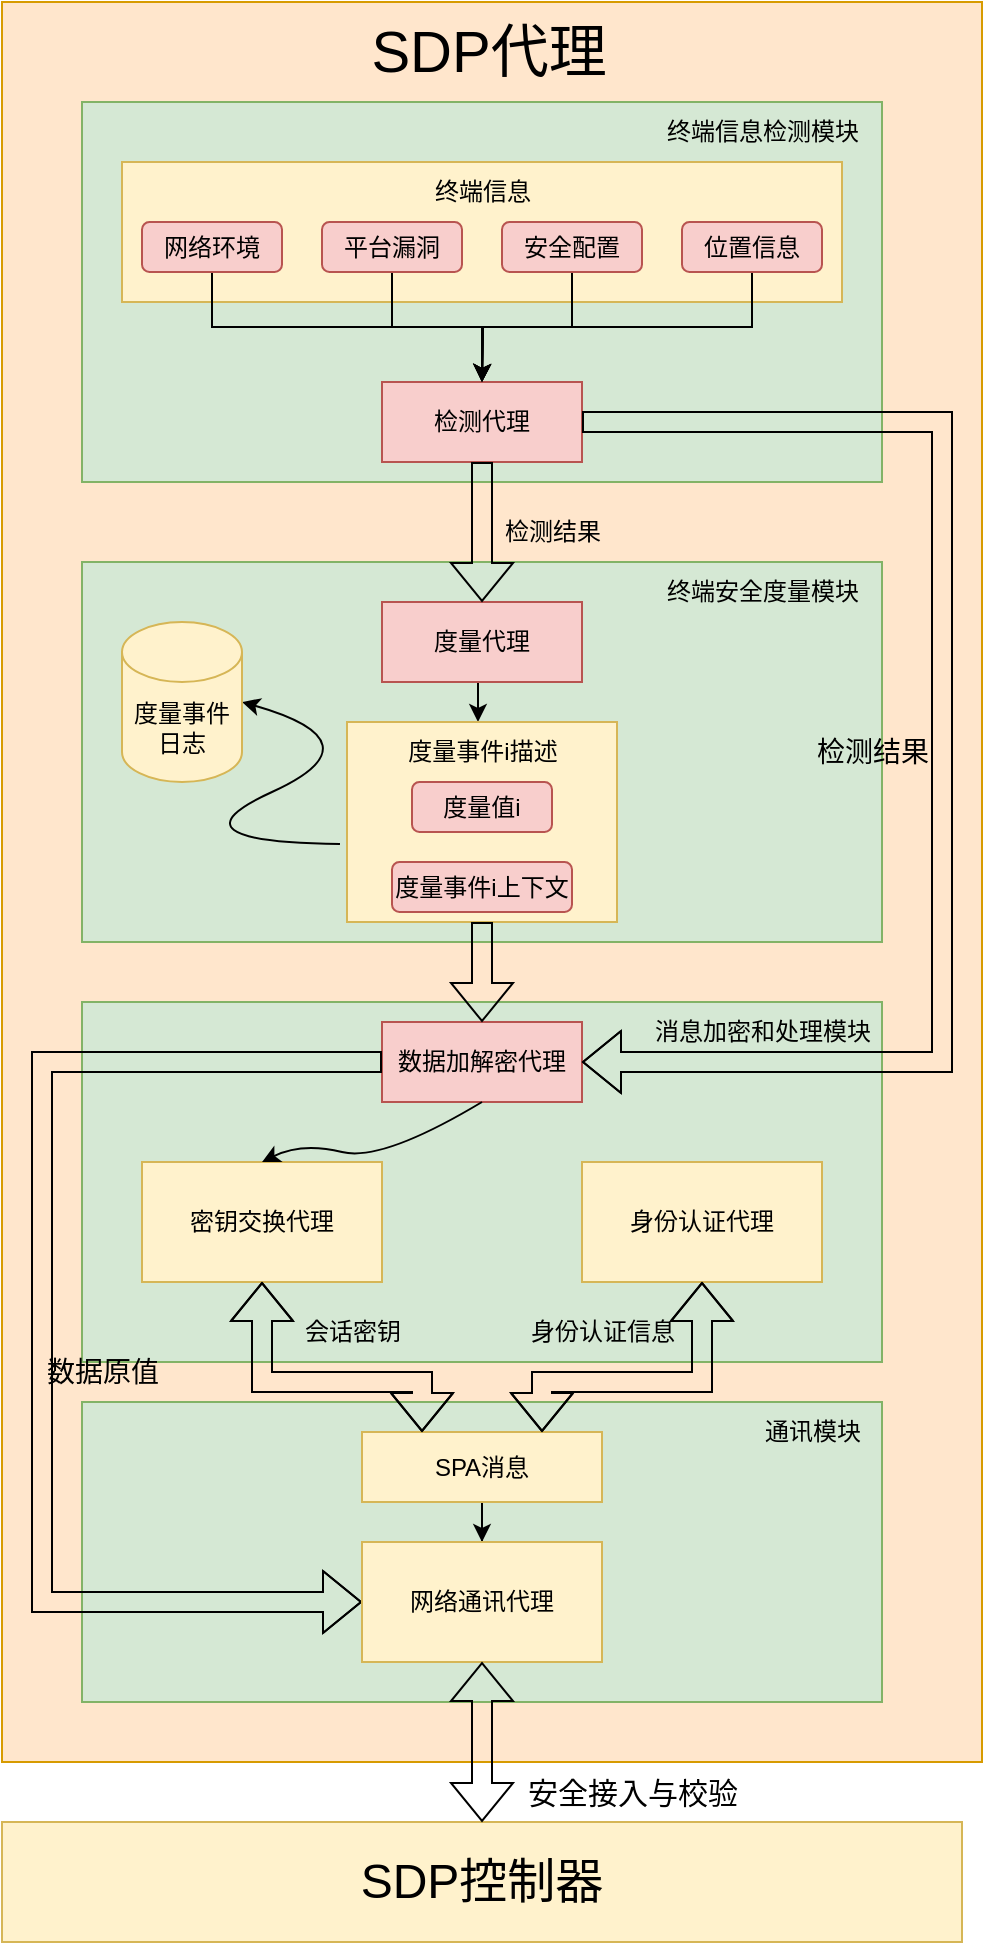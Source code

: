 <mxfile version="21.6.2" type="github">
  <diagram name="第 1 页" id="M2B1Mfkhxlj9PkfOxPC8">
    <mxGraphModel dx="2261" dy="750" grid="1" gridSize="10" guides="1" tooltips="1" connect="1" arrows="1" fold="1" page="1" pageScale="1" pageWidth="827" pageHeight="1169" math="0" shadow="0">
      <root>
        <mxCell id="0" />
        <mxCell id="1" parent="0" />
        <mxCell id="xAT8S54teUGMp5nKxKCQ-2" value="" style="rounded=0;whiteSpace=wrap;html=1;fillColor=#ffe6cc;strokeColor=#d79b00;" parent="1" vertex="1">
          <mxGeometry x="-680" y="230" width="490" height="880" as="geometry" />
        </mxCell>
        <mxCell id="xAT8S54teUGMp5nKxKCQ-3" value="" style="rounded=0;whiteSpace=wrap;html=1;fillColor=#d5e8d4;strokeColor=#82b366;" parent="1" vertex="1">
          <mxGeometry x="-640" y="280" width="400" height="190" as="geometry" />
        </mxCell>
        <mxCell id="xAT8S54teUGMp5nKxKCQ-4" value="" style="rounded=0;whiteSpace=wrap;html=1;fillColor=#fff2cc;strokeColor=#d6b656;" parent="1" vertex="1">
          <mxGeometry x="-620" y="310" width="360" height="70" as="geometry" />
        </mxCell>
        <mxCell id="xAT8S54teUGMp5nKxKCQ-5" value="检测代理" style="rounded=0;whiteSpace=wrap;html=1;fillColor=#f8cecc;strokeColor=#b85450;" parent="1" vertex="1">
          <mxGeometry x="-490" y="420" width="100" height="40" as="geometry" />
        </mxCell>
        <mxCell id="xAT8S54teUGMp5nKxKCQ-35" style="edgeStyle=orthogonalEdgeStyle;rounded=0;orthogonalLoop=1;jettySize=auto;html=1;exitX=0.5;exitY=1;exitDx=0;exitDy=0;" parent="1" source="xAT8S54teUGMp5nKxKCQ-6" edge="1">
          <mxGeometry relative="1" as="geometry">
            <mxPoint x="-440" y="420" as="targetPoint" />
          </mxGeometry>
        </mxCell>
        <mxCell id="xAT8S54teUGMp5nKxKCQ-6" value="网络环境" style="rounded=1;whiteSpace=wrap;html=1;fillColor=#f8cecc;strokeColor=#b85450;" parent="1" vertex="1">
          <mxGeometry x="-610" y="340" width="70" height="25" as="geometry" />
        </mxCell>
        <mxCell id="xAT8S54teUGMp5nKxKCQ-32" style="edgeStyle=orthogonalEdgeStyle;rounded=0;orthogonalLoop=1;jettySize=auto;html=1;exitX=0.5;exitY=1;exitDx=0;exitDy=0;entryX=0.5;entryY=0;entryDx=0;entryDy=0;" parent="1" source="xAT8S54teUGMp5nKxKCQ-8" target="xAT8S54teUGMp5nKxKCQ-5" edge="1">
          <mxGeometry relative="1" as="geometry" />
        </mxCell>
        <mxCell id="xAT8S54teUGMp5nKxKCQ-8" value="平台漏洞" style="rounded=1;whiteSpace=wrap;html=1;fillColor=#f8cecc;strokeColor=#b85450;" parent="1" vertex="1">
          <mxGeometry x="-520" y="340" width="70" height="25" as="geometry" />
        </mxCell>
        <mxCell id="xAT8S54teUGMp5nKxKCQ-33" style="edgeStyle=orthogonalEdgeStyle;rounded=0;orthogonalLoop=1;jettySize=auto;html=1;exitX=0.5;exitY=1;exitDx=0;exitDy=0;" parent="1" source="xAT8S54teUGMp5nKxKCQ-9" edge="1">
          <mxGeometry relative="1" as="geometry">
            <mxPoint x="-440" y="420" as="targetPoint" />
          </mxGeometry>
        </mxCell>
        <mxCell id="xAT8S54teUGMp5nKxKCQ-9" value="安全配置" style="rounded=1;whiteSpace=wrap;html=1;fillColor=#f8cecc;strokeColor=#b85450;" parent="1" vertex="1">
          <mxGeometry x="-430" y="340" width="70" height="25" as="geometry" />
        </mxCell>
        <mxCell id="xAT8S54teUGMp5nKxKCQ-34" style="edgeStyle=orthogonalEdgeStyle;rounded=0;orthogonalLoop=1;jettySize=auto;html=1;exitX=0.5;exitY=1;exitDx=0;exitDy=0;" parent="1" source="xAT8S54teUGMp5nKxKCQ-10" edge="1">
          <mxGeometry relative="1" as="geometry">
            <mxPoint x="-440" y="420" as="targetPoint" />
          </mxGeometry>
        </mxCell>
        <mxCell id="xAT8S54teUGMp5nKxKCQ-10" value="位置信息" style="rounded=1;whiteSpace=wrap;html=1;fillColor=#f8cecc;strokeColor=#b85450;" parent="1" vertex="1">
          <mxGeometry x="-340" y="340" width="70" height="25" as="geometry" />
        </mxCell>
        <mxCell id="xAT8S54teUGMp5nKxKCQ-12" value="终端信息" style="text;html=1;align=center;verticalAlign=middle;resizable=0;points=[];autosize=1;strokeColor=none;fillColor=none;" parent="1" vertex="1">
          <mxGeometry x="-475" y="310" width="70" height="30" as="geometry" />
        </mxCell>
        <mxCell id="xAT8S54teUGMp5nKxKCQ-15" value="终端信息检测模块" style="text;html=1;align=center;verticalAlign=middle;resizable=0;points=[];autosize=1;strokeColor=none;fillColor=none;" parent="1" vertex="1">
          <mxGeometry x="-360" y="280" width="120" height="30" as="geometry" />
        </mxCell>
        <mxCell id="xAT8S54teUGMp5nKxKCQ-16" value="" style="rounded=0;whiteSpace=wrap;html=1;fillColor=#d5e8d4;strokeColor=#82b366;" parent="1" vertex="1">
          <mxGeometry x="-640" y="510" width="400" height="190" as="geometry" />
        </mxCell>
        <mxCell id="xAT8S54teUGMp5nKxKCQ-29" style="edgeStyle=orthogonalEdgeStyle;rounded=0;orthogonalLoop=1;jettySize=auto;html=1;exitX=0.5;exitY=1;exitDx=0;exitDy=0;entryX=0.48;entryY=0;entryDx=0;entryDy=0;entryPerimeter=0;" parent="1" source="xAT8S54teUGMp5nKxKCQ-17" target="xAT8S54teUGMp5nKxKCQ-25" edge="1">
          <mxGeometry relative="1" as="geometry" />
        </mxCell>
        <mxCell id="xAT8S54teUGMp5nKxKCQ-17" value="度量代理" style="rounded=0;whiteSpace=wrap;html=1;fillColor=#f8cecc;strokeColor=#b85450;" parent="1" vertex="1">
          <mxGeometry x="-490" y="530" width="100" height="40" as="geometry" />
        </mxCell>
        <mxCell id="xAT8S54teUGMp5nKxKCQ-18" value="终端安全度量模块" style="text;html=1;align=center;verticalAlign=middle;resizable=0;points=[];autosize=1;strokeColor=none;fillColor=none;" parent="1" vertex="1">
          <mxGeometry x="-360" y="510" width="120" height="30" as="geometry" />
        </mxCell>
        <mxCell id="xAT8S54teUGMp5nKxKCQ-19" value="" style="shape=flexArrow;endArrow=classic;html=1;rounded=0;exitX=0.5;exitY=1;exitDx=0;exitDy=0;" parent="1" source="xAT8S54teUGMp5nKxKCQ-5" target="xAT8S54teUGMp5nKxKCQ-17" edge="1">
          <mxGeometry width="50" height="50" relative="1" as="geometry">
            <mxPoint x="-800" y="540" as="sourcePoint" />
            <mxPoint x="-750" y="490" as="targetPoint" />
          </mxGeometry>
        </mxCell>
        <mxCell id="xAT8S54teUGMp5nKxKCQ-21" value="检测结果" style="text;html=1;align=center;verticalAlign=middle;resizable=0;points=[];autosize=1;strokeColor=none;fillColor=none;" parent="1" vertex="1">
          <mxGeometry x="-440" y="480" width="70" height="30" as="geometry" />
        </mxCell>
        <mxCell id="xAT8S54teUGMp5nKxKCQ-22" value="" style="curved=1;endArrow=classic;html=1;rounded=0;exitX=-0.026;exitY=0.61;exitDx=0;exitDy=0;exitPerimeter=0;entryX=1;entryY=0.5;entryDx=0;entryDy=0;entryPerimeter=0;" parent="1" source="xAT8S54teUGMp5nKxKCQ-24" target="xAT8S54teUGMp5nKxKCQ-23" edge="1">
          <mxGeometry width="50" height="50" relative="1" as="geometry">
            <mxPoint x="-810" y="650" as="sourcePoint" />
            <mxPoint x="-760" y="600" as="targetPoint" />
            <Array as="points">
              <mxPoint x="-600" y="650" />
              <mxPoint x="-490" y="600" />
            </Array>
          </mxGeometry>
        </mxCell>
        <mxCell id="xAT8S54teUGMp5nKxKCQ-23" value="度量事件日志" style="shape=cylinder3;whiteSpace=wrap;html=1;boundedLbl=1;backgroundOutline=1;size=15;fillColor=#fff2cc;strokeColor=#d6b656;" parent="1" vertex="1">
          <mxGeometry x="-620" y="540" width="60" height="80" as="geometry" />
        </mxCell>
        <mxCell id="xAT8S54teUGMp5nKxKCQ-24" value="" style="rounded=0;whiteSpace=wrap;html=1;fillColor=#fff2cc;strokeColor=#d6b656;" parent="1" vertex="1">
          <mxGeometry x="-507.5" y="590" width="135" height="100" as="geometry" />
        </mxCell>
        <mxCell id="xAT8S54teUGMp5nKxKCQ-25" value="度量事件i描述" style="text;html=1;align=center;verticalAlign=middle;resizable=0;points=[];autosize=1;strokeColor=none;fillColor=none;" parent="1" vertex="1">
          <mxGeometry x="-490" y="590" width="100" height="30" as="geometry" />
        </mxCell>
        <mxCell id="xAT8S54teUGMp5nKxKCQ-27" value="度量值i" style="rounded=1;whiteSpace=wrap;html=1;fillColor=#f8cecc;strokeColor=#b85450;" parent="1" vertex="1">
          <mxGeometry x="-475" y="620" width="70" height="25" as="geometry" />
        </mxCell>
        <mxCell id="xAT8S54teUGMp5nKxKCQ-28" value="度量事件i上下文" style="rounded=1;whiteSpace=wrap;html=1;fillColor=#f8cecc;strokeColor=#b85450;" parent="1" vertex="1">
          <mxGeometry x="-485" y="660" width="90" height="25" as="geometry" />
        </mxCell>
        <mxCell id="xAT8S54teUGMp5nKxKCQ-36" value="" style="rounded=0;whiteSpace=wrap;html=1;fillColor=#d5e8d4;strokeColor=#82b366;" parent="1" vertex="1">
          <mxGeometry x="-640" y="730" width="400" height="180" as="geometry" />
        </mxCell>
        <mxCell id="xAT8S54teUGMp5nKxKCQ-37" value="数据加解密代理" style="rounded=0;whiteSpace=wrap;html=1;fillColor=#f8cecc;strokeColor=#b85450;" parent="1" vertex="1">
          <mxGeometry x="-490" y="740" width="100" height="40" as="geometry" />
        </mxCell>
        <mxCell id="xAT8S54teUGMp5nKxKCQ-38" value="" style="shape=flexArrow;endArrow=classic;html=1;rounded=0;exitX=1;exitY=0.5;exitDx=0;exitDy=0;entryX=1;entryY=0.5;entryDx=0;entryDy=0;" parent="1" source="xAT8S54teUGMp5nKxKCQ-5" target="xAT8S54teUGMp5nKxKCQ-37" edge="1">
          <mxGeometry width="50" height="50" relative="1" as="geometry">
            <mxPoint x="-830" y="790" as="sourcePoint" />
            <mxPoint x="-780" y="740" as="targetPoint" />
            <Array as="points">
              <mxPoint x="-210" y="440" />
              <mxPoint x="-210" y="760" />
            </Array>
          </mxGeometry>
        </mxCell>
        <mxCell id="xAT8S54teUGMp5nKxKCQ-40" value="" style="shape=flexArrow;endArrow=classic;html=1;rounded=0;exitX=0.5;exitY=1;exitDx=0;exitDy=0;" parent="1" source="xAT8S54teUGMp5nKxKCQ-24" target="xAT8S54teUGMp5nKxKCQ-37" edge="1">
          <mxGeometry width="50" height="50" relative="1" as="geometry">
            <mxPoint x="-970" y="760" as="sourcePoint" />
            <mxPoint x="-920" y="710" as="targetPoint" />
          </mxGeometry>
        </mxCell>
        <mxCell id="xAT8S54teUGMp5nKxKCQ-41" value="密钥交换代理" style="rounded=0;whiteSpace=wrap;html=1;fillColor=#fff2cc;strokeColor=#d6b656;" parent="1" vertex="1">
          <mxGeometry x="-610" y="810" width="120" height="60" as="geometry" />
        </mxCell>
        <mxCell id="xAT8S54teUGMp5nKxKCQ-42" value="身份认证代理" style="rounded=0;whiteSpace=wrap;html=1;fillColor=#fff2cc;strokeColor=#d6b656;" parent="1" vertex="1">
          <mxGeometry x="-390" y="810" width="120" height="60" as="geometry" />
        </mxCell>
        <mxCell id="xAT8S54teUGMp5nKxKCQ-43" value="" style="curved=1;endArrow=classic;html=1;rounded=0;entryX=0.5;entryY=0;entryDx=0;entryDy=0;exitX=0.5;exitY=1;exitDx=0;exitDy=0;" parent="1" source="xAT8S54teUGMp5nKxKCQ-37" target="xAT8S54teUGMp5nKxKCQ-41" edge="1">
          <mxGeometry width="50" height="50" relative="1" as="geometry">
            <mxPoint x="-920" y="880" as="sourcePoint" />
            <mxPoint x="-870" y="830" as="targetPoint" />
            <Array as="points">
              <mxPoint x="-490" y="810" />
              <mxPoint x="-530" y="800" />
            </Array>
          </mxGeometry>
        </mxCell>
        <mxCell id="xAT8S54teUGMp5nKxKCQ-45" value="&lt;font style=&quot;font-size: 14px;&quot;&gt;检测结果&lt;/font&gt;" style="text;html=1;align=center;verticalAlign=middle;resizable=0;points=[];autosize=1;strokeColor=none;fillColor=none;" parent="1" vertex="1">
          <mxGeometry x="-285" y="590" width="80" height="30" as="geometry" />
        </mxCell>
        <mxCell id="xAT8S54teUGMp5nKxKCQ-46" value="消息加密和处理模块" style="text;html=1;align=center;verticalAlign=middle;resizable=0;points=[];autosize=1;strokeColor=none;fillColor=none;" parent="1" vertex="1">
          <mxGeometry x="-365" y="730" width="130" height="30" as="geometry" />
        </mxCell>
        <mxCell id="xAT8S54teUGMp5nKxKCQ-48" value="" style="rounded=0;whiteSpace=wrap;html=1;fillColor=#d5e8d4;strokeColor=#82b366;" parent="1" vertex="1">
          <mxGeometry x="-640" y="930" width="400" height="150" as="geometry" />
        </mxCell>
        <mxCell id="xAT8S54teUGMp5nKxKCQ-49" value="通讯模块" style="text;html=1;align=center;verticalAlign=middle;resizable=0;points=[];autosize=1;strokeColor=none;fillColor=none;" parent="1" vertex="1">
          <mxGeometry x="-310" y="930" width="70" height="30" as="geometry" />
        </mxCell>
        <mxCell id="xAT8S54teUGMp5nKxKCQ-61" style="edgeStyle=orthogonalEdgeStyle;rounded=0;orthogonalLoop=1;jettySize=auto;html=1;exitX=0.5;exitY=1;exitDx=0;exitDy=0;" parent="1" source="xAT8S54teUGMp5nKxKCQ-50" target="xAT8S54teUGMp5nKxKCQ-60" edge="1">
          <mxGeometry relative="1" as="geometry" />
        </mxCell>
        <mxCell id="xAT8S54teUGMp5nKxKCQ-50" value="SPA消息" style="rounded=0;whiteSpace=wrap;html=1;fillColor=#fff2cc;strokeColor=#d6b656;" parent="1" vertex="1">
          <mxGeometry x="-500" y="945" width="120" height="35" as="geometry" />
        </mxCell>
        <mxCell id="xAT8S54teUGMp5nKxKCQ-53" value="" style="shape=flexArrow;endArrow=classic;html=1;rounded=0;exitX=0;exitY=0.5;exitDx=0;exitDy=0;entryX=0;entryY=0.5;entryDx=0;entryDy=0;" parent="1" source="xAT8S54teUGMp5nKxKCQ-37" target="xAT8S54teUGMp5nKxKCQ-60" edge="1">
          <mxGeometry width="50" height="50" relative="1" as="geometry">
            <mxPoint x="-1150" y="950" as="sourcePoint" />
            <mxPoint x="-1100" y="900" as="targetPoint" />
            <Array as="points">
              <mxPoint x="-660" y="760" />
              <mxPoint x="-660" y="1030" />
            </Array>
          </mxGeometry>
        </mxCell>
        <mxCell id="xAT8S54teUGMp5nKxKCQ-54" value="" style="shape=flexArrow;endArrow=classic;startArrow=classic;html=1;rounded=0;entryX=0.5;entryY=1;entryDx=0;entryDy=0;exitX=0.25;exitY=0;exitDx=0;exitDy=0;" parent="1" source="xAT8S54teUGMp5nKxKCQ-50" target="xAT8S54teUGMp5nKxKCQ-41" edge="1">
          <mxGeometry width="100" height="100" relative="1" as="geometry">
            <mxPoint x="-890" y="1010" as="sourcePoint" />
            <mxPoint x="-790" y="910" as="targetPoint" />
            <Array as="points">
              <mxPoint x="-470" y="920" />
              <mxPoint x="-550" y="920" />
            </Array>
          </mxGeometry>
        </mxCell>
        <mxCell id="xAT8S54teUGMp5nKxKCQ-55" value="" style="shape=flexArrow;endArrow=classic;startArrow=classic;html=1;rounded=0;entryX=0.5;entryY=1;entryDx=0;entryDy=0;exitX=0.75;exitY=0;exitDx=0;exitDy=0;" parent="1" source="xAT8S54teUGMp5nKxKCQ-50" target="xAT8S54teUGMp5nKxKCQ-42" edge="1">
          <mxGeometry width="100" height="100" relative="1" as="geometry">
            <mxPoint x="-860" y="1080" as="sourcePoint" />
            <mxPoint x="-760" y="980" as="targetPoint" />
            <Array as="points">
              <mxPoint x="-410" y="920" />
              <mxPoint x="-330" y="920" />
            </Array>
          </mxGeometry>
        </mxCell>
        <mxCell id="xAT8S54teUGMp5nKxKCQ-57" value="会话密钥" style="text;html=1;align=center;verticalAlign=middle;resizable=0;points=[];autosize=1;strokeColor=none;fillColor=none;" parent="1" vertex="1">
          <mxGeometry x="-540" y="880" width="70" height="30" as="geometry" />
        </mxCell>
        <mxCell id="xAT8S54teUGMp5nKxKCQ-58" value="身份认证信息" style="text;html=1;align=center;verticalAlign=middle;resizable=0;points=[];autosize=1;strokeColor=none;fillColor=none;" parent="1" vertex="1">
          <mxGeometry x="-430" y="880" width="100" height="30" as="geometry" />
        </mxCell>
        <mxCell id="xAT8S54teUGMp5nKxKCQ-60" value="网络通讯代理" style="rounded=0;whiteSpace=wrap;html=1;fillColor=#fff2cc;strokeColor=#d6b656;" parent="1" vertex="1">
          <mxGeometry x="-500" y="1000" width="120" height="60" as="geometry" />
        </mxCell>
        <mxCell id="xAT8S54teUGMp5nKxKCQ-62" value="&lt;font style=&quot;font-size: 24px;&quot;&gt;SDP控制器&lt;/font&gt;" style="rounded=0;whiteSpace=wrap;html=1;fillColor=#fff2cc;strokeColor=#d6b656;" parent="1" vertex="1">
          <mxGeometry x="-680" y="1140" width="480" height="60" as="geometry" />
        </mxCell>
        <mxCell id="xAT8S54teUGMp5nKxKCQ-64" value="" style="shape=flexArrow;endArrow=classic;startArrow=classic;html=1;rounded=0;entryX=0.5;entryY=1;entryDx=0;entryDy=0;exitX=0.5;exitY=0;exitDx=0;exitDy=0;" parent="1" source="xAT8S54teUGMp5nKxKCQ-62" target="xAT8S54teUGMp5nKxKCQ-60" edge="1">
          <mxGeometry width="100" height="100" relative="1" as="geometry">
            <mxPoint x="-1010" y="1190" as="sourcePoint" />
            <mxPoint x="-910" y="1090" as="targetPoint" />
          </mxGeometry>
        </mxCell>
        <mxCell id="xAT8S54teUGMp5nKxKCQ-65" value="&lt;font style=&quot;font-size: 29px;&quot;&gt;SDP代理&lt;/font&gt;" style="text;html=1;align=center;verticalAlign=middle;resizable=0;points=[];autosize=1;strokeColor=none;fillColor=none;" parent="1" vertex="1">
          <mxGeometry x="-507.5" y="230" width="140" height="50" as="geometry" />
        </mxCell>
        <mxCell id="xAT8S54teUGMp5nKxKCQ-66" value="&lt;font style=&quot;font-size: 14px;&quot;&gt;数据原值&lt;/font&gt;" style="text;html=1;align=center;verticalAlign=middle;resizable=0;points=[];autosize=1;strokeColor=none;fillColor=none;" parent="1" vertex="1">
          <mxGeometry x="-670" y="900" width="80" height="30" as="geometry" />
        </mxCell>
        <mxCell id="xAT8S54teUGMp5nKxKCQ-68" value="&lt;font style=&quot;font-size: 15px;&quot;&gt;安全接入与校验&lt;/font&gt;" style="text;html=1;align=center;verticalAlign=middle;resizable=0;points=[];autosize=1;strokeColor=none;fillColor=none;" parent="1" vertex="1">
          <mxGeometry x="-430" y="1110" width="130" height="30" as="geometry" />
        </mxCell>
      </root>
    </mxGraphModel>
  </diagram>
</mxfile>
